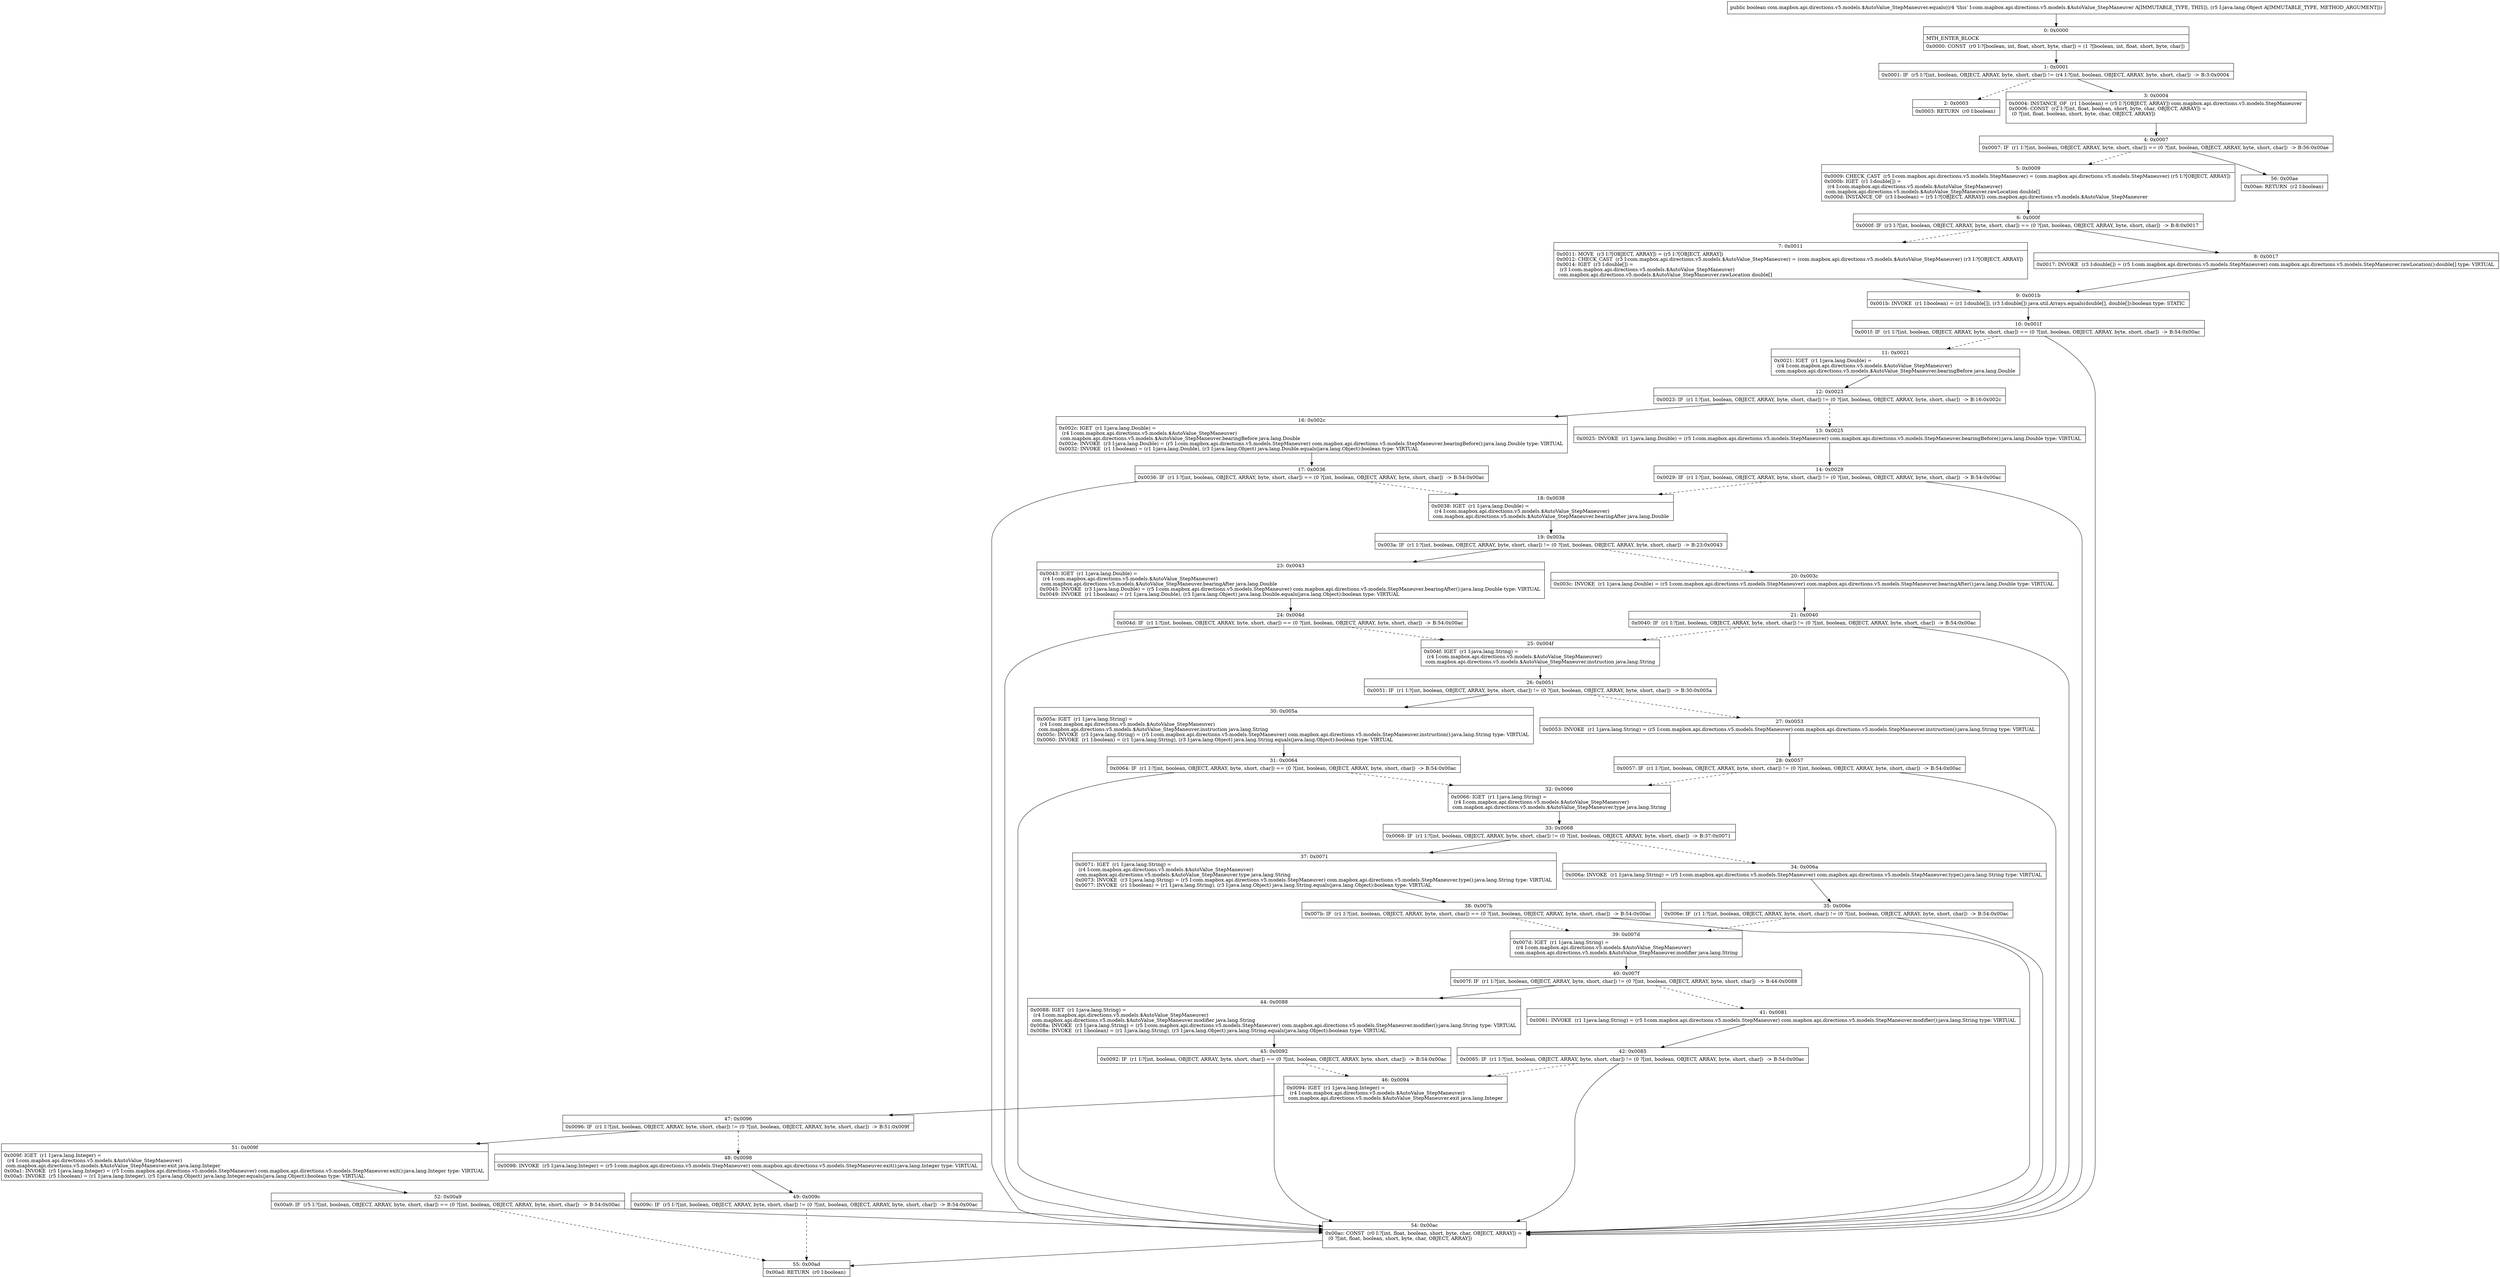 digraph "CFG forcom.mapbox.api.directions.v5.models.$AutoValue_StepManeuver.equals(Ljava\/lang\/Object;)Z" {
Node_0 [shape=record,label="{0\:\ 0x0000|MTH_ENTER_BLOCK\l|0x0000: CONST  (r0 I:?[boolean, int, float, short, byte, char]) = (1 ?[boolean, int, float, short, byte, char]) \l}"];
Node_1 [shape=record,label="{1\:\ 0x0001|0x0001: IF  (r5 I:?[int, boolean, OBJECT, ARRAY, byte, short, char]) != (r4 I:?[int, boolean, OBJECT, ARRAY, byte, short, char])  \-\> B:3:0x0004 \l}"];
Node_2 [shape=record,label="{2\:\ 0x0003|0x0003: RETURN  (r0 I:boolean) \l}"];
Node_3 [shape=record,label="{3\:\ 0x0004|0x0004: INSTANCE_OF  (r1 I:boolean) = (r5 I:?[OBJECT, ARRAY]) com.mapbox.api.directions.v5.models.StepManeuver \l0x0006: CONST  (r2 I:?[int, float, boolean, short, byte, char, OBJECT, ARRAY]) = \l  (0 ?[int, float, boolean, short, byte, char, OBJECT, ARRAY])\l \l}"];
Node_4 [shape=record,label="{4\:\ 0x0007|0x0007: IF  (r1 I:?[int, boolean, OBJECT, ARRAY, byte, short, char]) == (0 ?[int, boolean, OBJECT, ARRAY, byte, short, char])  \-\> B:56:0x00ae \l}"];
Node_5 [shape=record,label="{5\:\ 0x0009|0x0009: CHECK_CAST  (r5 I:com.mapbox.api.directions.v5.models.StepManeuver) = (com.mapbox.api.directions.v5.models.StepManeuver) (r5 I:?[OBJECT, ARRAY]) \l0x000b: IGET  (r1 I:double[]) = \l  (r4 I:com.mapbox.api.directions.v5.models.$AutoValue_StepManeuver)\l com.mapbox.api.directions.v5.models.$AutoValue_StepManeuver.rawLocation double[] \l0x000d: INSTANCE_OF  (r3 I:boolean) = (r5 I:?[OBJECT, ARRAY]) com.mapbox.api.directions.v5.models.$AutoValue_StepManeuver \l}"];
Node_6 [shape=record,label="{6\:\ 0x000f|0x000f: IF  (r3 I:?[int, boolean, OBJECT, ARRAY, byte, short, char]) == (0 ?[int, boolean, OBJECT, ARRAY, byte, short, char])  \-\> B:8:0x0017 \l}"];
Node_7 [shape=record,label="{7\:\ 0x0011|0x0011: MOVE  (r3 I:?[OBJECT, ARRAY]) = (r5 I:?[OBJECT, ARRAY]) \l0x0012: CHECK_CAST  (r3 I:com.mapbox.api.directions.v5.models.$AutoValue_StepManeuver) = (com.mapbox.api.directions.v5.models.$AutoValue_StepManeuver) (r3 I:?[OBJECT, ARRAY]) \l0x0014: IGET  (r3 I:double[]) = \l  (r3 I:com.mapbox.api.directions.v5.models.$AutoValue_StepManeuver)\l com.mapbox.api.directions.v5.models.$AutoValue_StepManeuver.rawLocation double[] \l}"];
Node_8 [shape=record,label="{8\:\ 0x0017|0x0017: INVOKE  (r3 I:double[]) = (r5 I:com.mapbox.api.directions.v5.models.StepManeuver) com.mapbox.api.directions.v5.models.StepManeuver.rawLocation():double[] type: VIRTUAL \l}"];
Node_9 [shape=record,label="{9\:\ 0x001b|0x001b: INVOKE  (r1 I:boolean) = (r1 I:double[]), (r3 I:double[]) java.util.Arrays.equals(double[], double[]):boolean type: STATIC \l}"];
Node_10 [shape=record,label="{10\:\ 0x001f|0x001f: IF  (r1 I:?[int, boolean, OBJECT, ARRAY, byte, short, char]) == (0 ?[int, boolean, OBJECT, ARRAY, byte, short, char])  \-\> B:54:0x00ac \l}"];
Node_11 [shape=record,label="{11\:\ 0x0021|0x0021: IGET  (r1 I:java.lang.Double) = \l  (r4 I:com.mapbox.api.directions.v5.models.$AutoValue_StepManeuver)\l com.mapbox.api.directions.v5.models.$AutoValue_StepManeuver.bearingBefore java.lang.Double \l}"];
Node_12 [shape=record,label="{12\:\ 0x0023|0x0023: IF  (r1 I:?[int, boolean, OBJECT, ARRAY, byte, short, char]) != (0 ?[int, boolean, OBJECT, ARRAY, byte, short, char])  \-\> B:16:0x002c \l}"];
Node_13 [shape=record,label="{13\:\ 0x0025|0x0025: INVOKE  (r1 I:java.lang.Double) = (r5 I:com.mapbox.api.directions.v5.models.StepManeuver) com.mapbox.api.directions.v5.models.StepManeuver.bearingBefore():java.lang.Double type: VIRTUAL \l}"];
Node_14 [shape=record,label="{14\:\ 0x0029|0x0029: IF  (r1 I:?[int, boolean, OBJECT, ARRAY, byte, short, char]) != (0 ?[int, boolean, OBJECT, ARRAY, byte, short, char])  \-\> B:54:0x00ac \l}"];
Node_16 [shape=record,label="{16\:\ 0x002c|0x002c: IGET  (r1 I:java.lang.Double) = \l  (r4 I:com.mapbox.api.directions.v5.models.$AutoValue_StepManeuver)\l com.mapbox.api.directions.v5.models.$AutoValue_StepManeuver.bearingBefore java.lang.Double \l0x002e: INVOKE  (r3 I:java.lang.Double) = (r5 I:com.mapbox.api.directions.v5.models.StepManeuver) com.mapbox.api.directions.v5.models.StepManeuver.bearingBefore():java.lang.Double type: VIRTUAL \l0x0032: INVOKE  (r1 I:boolean) = (r1 I:java.lang.Double), (r3 I:java.lang.Object) java.lang.Double.equals(java.lang.Object):boolean type: VIRTUAL \l}"];
Node_17 [shape=record,label="{17\:\ 0x0036|0x0036: IF  (r1 I:?[int, boolean, OBJECT, ARRAY, byte, short, char]) == (0 ?[int, boolean, OBJECT, ARRAY, byte, short, char])  \-\> B:54:0x00ac \l}"];
Node_18 [shape=record,label="{18\:\ 0x0038|0x0038: IGET  (r1 I:java.lang.Double) = \l  (r4 I:com.mapbox.api.directions.v5.models.$AutoValue_StepManeuver)\l com.mapbox.api.directions.v5.models.$AutoValue_StepManeuver.bearingAfter java.lang.Double \l}"];
Node_19 [shape=record,label="{19\:\ 0x003a|0x003a: IF  (r1 I:?[int, boolean, OBJECT, ARRAY, byte, short, char]) != (0 ?[int, boolean, OBJECT, ARRAY, byte, short, char])  \-\> B:23:0x0043 \l}"];
Node_20 [shape=record,label="{20\:\ 0x003c|0x003c: INVOKE  (r1 I:java.lang.Double) = (r5 I:com.mapbox.api.directions.v5.models.StepManeuver) com.mapbox.api.directions.v5.models.StepManeuver.bearingAfter():java.lang.Double type: VIRTUAL \l}"];
Node_21 [shape=record,label="{21\:\ 0x0040|0x0040: IF  (r1 I:?[int, boolean, OBJECT, ARRAY, byte, short, char]) != (0 ?[int, boolean, OBJECT, ARRAY, byte, short, char])  \-\> B:54:0x00ac \l}"];
Node_23 [shape=record,label="{23\:\ 0x0043|0x0043: IGET  (r1 I:java.lang.Double) = \l  (r4 I:com.mapbox.api.directions.v5.models.$AutoValue_StepManeuver)\l com.mapbox.api.directions.v5.models.$AutoValue_StepManeuver.bearingAfter java.lang.Double \l0x0045: INVOKE  (r3 I:java.lang.Double) = (r5 I:com.mapbox.api.directions.v5.models.StepManeuver) com.mapbox.api.directions.v5.models.StepManeuver.bearingAfter():java.lang.Double type: VIRTUAL \l0x0049: INVOKE  (r1 I:boolean) = (r1 I:java.lang.Double), (r3 I:java.lang.Object) java.lang.Double.equals(java.lang.Object):boolean type: VIRTUAL \l}"];
Node_24 [shape=record,label="{24\:\ 0x004d|0x004d: IF  (r1 I:?[int, boolean, OBJECT, ARRAY, byte, short, char]) == (0 ?[int, boolean, OBJECT, ARRAY, byte, short, char])  \-\> B:54:0x00ac \l}"];
Node_25 [shape=record,label="{25\:\ 0x004f|0x004f: IGET  (r1 I:java.lang.String) = \l  (r4 I:com.mapbox.api.directions.v5.models.$AutoValue_StepManeuver)\l com.mapbox.api.directions.v5.models.$AutoValue_StepManeuver.instruction java.lang.String \l}"];
Node_26 [shape=record,label="{26\:\ 0x0051|0x0051: IF  (r1 I:?[int, boolean, OBJECT, ARRAY, byte, short, char]) != (0 ?[int, boolean, OBJECT, ARRAY, byte, short, char])  \-\> B:30:0x005a \l}"];
Node_27 [shape=record,label="{27\:\ 0x0053|0x0053: INVOKE  (r1 I:java.lang.String) = (r5 I:com.mapbox.api.directions.v5.models.StepManeuver) com.mapbox.api.directions.v5.models.StepManeuver.instruction():java.lang.String type: VIRTUAL \l}"];
Node_28 [shape=record,label="{28\:\ 0x0057|0x0057: IF  (r1 I:?[int, boolean, OBJECT, ARRAY, byte, short, char]) != (0 ?[int, boolean, OBJECT, ARRAY, byte, short, char])  \-\> B:54:0x00ac \l}"];
Node_30 [shape=record,label="{30\:\ 0x005a|0x005a: IGET  (r1 I:java.lang.String) = \l  (r4 I:com.mapbox.api.directions.v5.models.$AutoValue_StepManeuver)\l com.mapbox.api.directions.v5.models.$AutoValue_StepManeuver.instruction java.lang.String \l0x005c: INVOKE  (r3 I:java.lang.String) = (r5 I:com.mapbox.api.directions.v5.models.StepManeuver) com.mapbox.api.directions.v5.models.StepManeuver.instruction():java.lang.String type: VIRTUAL \l0x0060: INVOKE  (r1 I:boolean) = (r1 I:java.lang.String), (r3 I:java.lang.Object) java.lang.String.equals(java.lang.Object):boolean type: VIRTUAL \l}"];
Node_31 [shape=record,label="{31\:\ 0x0064|0x0064: IF  (r1 I:?[int, boolean, OBJECT, ARRAY, byte, short, char]) == (0 ?[int, boolean, OBJECT, ARRAY, byte, short, char])  \-\> B:54:0x00ac \l}"];
Node_32 [shape=record,label="{32\:\ 0x0066|0x0066: IGET  (r1 I:java.lang.String) = \l  (r4 I:com.mapbox.api.directions.v5.models.$AutoValue_StepManeuver)\l com.mapbox.api.directions.v5.models.$AutoValue_StepManeuver.type java.lang.String \l}"];
Node_33 [shape=record,label="{33\:\ 0x0068|0x0068: IF  (r1 I:?[int, boolean, OBJECT, ARRAY, byte, short, char]) != (0 ?[int, boolean, OBJECT, ARRAY, byte, short, char])  \-\> B:37:0x0071 \l}"];
Node_34 [shape=record,label="{34\:\ 0x006a|0x006a: INVOKE  (r1 I:java.lang.String) = (r5 I:com.mapbox.api.directions.v5.models.StepManeuver) com.mapbox.api.directions.v5.models.StepManeuver.type():java.lang.String type: VIRTUAL \l}"];
Node_35 [shape=record,label="{35\:\ 0x006e|0x006e: IF  (r1 I:?[int, boolean, OBJECT, ARRAY, byte, short, char]) != (0 ?[int, boolean, OBJECT, ARRAY, byte, short, char])  \-\> B:54:0x00ac \l}"];
Node_37 [shape=record,label="{37\:\ 0x0071|0x0071: IGET  (r1 I:java.lang.String) = \l  (r4 I:com.mapbox.api.directions.v5.models.$AutoValue_StepManeuver)\l com.mapbox.api.directions.v5.models.$AutoValue_StepManeuver.type java.lang.String \l0x0073: INVOKE  (r3 I:java.lang.String) = (r5 I:com.mapbox.api.directions.v5.models.StepManeuver) com.mapbox.api.directions.v5.models.StepManeuver.type():java.lang.String type: VIRTUAL \l0x0077: INVOKE  (r1 I:boolean) = (r1 I:java.lang.String), (r3 I:java.lang.Object) java.lang.String.equals(java.lang.Object):boolean type: VIRTUAL \l}"];
Node_38 [shape=record,label="{38\:\ 0x007b|0x007b: IF  (r1 I:?[int, boolean, OBJECT, ARRAY, byte, short, char]) == (0 ?[int, boolean, OBJECT, ARRAY, byte, short, char])  \-\> B:54:0x00ac \l}"];
Node_39 [shape=record,label="{39\:\ 0x007d|0x007d: IGET  (r1 I:java.lang.String) = \l  (r4 I:com.mapbox.api.directions.v5.models.$AutoValue_StepManeuver)\l com.mapbox.api.directions.v5.models.$AutoValue_StepManeuver.modifier java.lang.String \l}"];
Node_40 [shape=record,label="{40\:\ 0x007f|0x007f: IF  (r1 I:?[int, boolean, OBJECT, ARRAY, byte, short, char]) != (0 ?[int, boolean, OBJECT, ARRAY, byte, short, char])  \-\> B:44:0x0088 \l}"];
Node_41 [shape=record,label="{41\:\ 0x0081|0x0081: INVOKE  (r1 I:java.lang.String) = (r5 I:com.mapbox.api.directions.v5.models.StepManeuver) com.mapbox.api.directions.v5.models.StepManeuver.modifier():java.lang.String type: VIRTUAL \l}"];
Node_42 [shape=record,label="{42\:\ 0x0085|0x0085: IF  (r1 I:?[int, boolean, OBJECT, ARRAY, byte, short, char]) != (0 ?[int, boolean, OBJECT, ARRAY, byte, short, char])  \-\> B:54:0x00ac \l}"];
Node_44 [shape=record,label="{44\:\ 0x0088|0x0088: IGET  (r1 I:java.lang.String) = \l  (r4 I:com.mapbox.api.directions.v5.models.$AutoValue_StepManeuver)\l com.mapbox.api.directions.v5.models.$AutoValue_StepManeuver.modifier java.lang.String \l0x008a: INVOKE  (r3 I:java.lang.String) = (r5 I:com.mapbox.api.directions.v5.models.StepManeuver) com.mapbox.api.directions.v5.models.StepManeuver.modifier():java.lang.String type: VIRTUAL \l0x008e: INVOKE  (r1 I:boolean) = (r1 I:java.lang.String), (r3 I:java.lang.Object) java.lang.String.equals(java.lang.Object):boolean type: VIRTUAL \l}"];
Node_45 [shape=record,label="{45\:\ 0x0092|0x0092: IF  (r1 I:?[int, boolean, OBJECT, ARRAY, byte, short, char]) == (0 ?[int, boolean, OBJECT, ARRAY, byte, short, char])  \-\> B:54:0x00ac \l}"];
Node_46 [shape=record,label="{46\:\ 0x0094|0x0094: IGET  (r1 I:java.lang.Integer) = \l  (r4 I:com.mapbox.api.directions.v5.models.$AutoValue_StepManeuver)\l com.mapbox.api.directions.v5.models.$AutoValue_StepManeuver.exit java.lang.Integer \l}"];
Node_47 [shape=record,label="{47\:\ 0x0096|0x0096: IF  (r1 I:?[int, boolean, OBJECT, ARRAY, byte, short, char]) != (0 ?[int, boolean, OBJECT, ARRAY, byte, short, char])  \-\> B:51:0x009f \l}"];
Node_48 [shape=record,label="{48\:\ 0x0098|0x0098: INVOKE  (r5 I:java.lang.Integer) = (r5 I:com.mapbox.api.directions.v5.models.StepManeuver) com.mapbox.api.directions.v5.models.StepManeuver.exit():java.lang.Integer type: VIRTUAL \l}"];
Node_49 [shape=record,label="{49\:\ 0x009c|0x009c: IF  (r5 I:?[int, boolean, OBJECT, ARRAY, byte, short, char]) != (0 ?[int, boolean, OBJECT, ARRAY, byte, short, char])  \-\> B:54:0x00ac \l}"];
Node_51 [shape=record,label="{51\:\ 0x009f|0x009f: IGET  (r1 I:java.lang.Integer) = \l  (r4 I:com.mapbox.api.directions.v5.models.$AutoValue_StepManeuver)\l com.mapbox.api.directions.v5.models.$AutoValue_StepManeuver.exit java.lang.Integer \l0x00a1: INVOKE  (r5 I:java.lang.Integer) = (r5 I:com.mapbox.api.directions.v5.models.StepManeuver) com.mapbox.api.directions.v5.models.StepManeuver.exit():java.lang.Integer type: VIRTUAL \l0x00a5: INVOKE  (r5 I:boolean) = (r1 I:java.lang.Integer), (r5 I:java.lang.Object) java.lang.Integer.equals(java.lang.Object):boolean type: VIRTUAL \l}"];
Node_52 [shape=record,label="{52\:\ 0x00a9|0x00a9: IF  (r5 I:?[int, boolean, OBJECT, ARRAY, byte, short, char]) == (0 ?[int, boolean, OBJECT, ARRAY, byte, short, char])  \-\> B:54:0x00ac \l}"];
Node_54 [shape=record,label="{54\:\ 0x00ac|0x00ac: CONST  (r0 I:?[int, float, boolean, short, byte, char, OBJECT, ARRAY]) = \l  (0 ?[int, float, boolean, short, byte, char, OBJECT, ARRAY])\l \l}"];
Node_55 [shape=record,label="{55\:\ 0x00ad|0x00ad: RETURN  (r0 I:boolean) \l}"];
Node_56 [shape=record,label="{56\:\ 0x00ae|0x00ae: RETURN  (r2 I:boolean) \l}"];
MethodNode[shape=record,label="{public boolean com.mapbox.api.directions.v5.models.$AutoValue_StepManeuver.equals((r4 'this' I:com.mapbox.api.directions.v5.models.$AutoValue_StepManeuver A[IMMUTABLE_TYPE, THIS]), (r5 I:java.lang.Object A[IMMUTABLE_TYPE, METHOD_ARGUMENT])) }"];
MethodNode -> Node_0;
Node_0 -> Node_1;
Node_1 -> Node_2[style=dashed];
Node_1 -> Node_3;
Node_3 -> Node_4;
Node_4 -> Node_5[style=dashed];
Node_4 -> Node_56;
Node_5 -> Node_6;
Node_6 -> Node_7[style=dashed];
Node_6 -> Node_8;
Node_7 -> Node_9;
Node_8 -> Node_9;
Node_9 -> Node_10;
Node_10 -> Node_11[style=dashed];
Node_10 -> Node_54;
Node_11 -> Node_12;
Node_12 -> Node_13[style=dashed];
Node_12 -> Node_16;
Node_13 -> Node_14;
Node_14 -> Node_54;
Node_14 -> Node_18[style=dashed];
Node_16 -> Node_17;
Node_17 -> Node_18[style=dashed];
Node_17 -> Node_54;
Node_18 -> Node_19;
Node_19 -> Node_20[style=dashed];
Node_19 -> Node_23;
Node_20 -> Node_21;
Node_21 -> Node_54;
Node_21 -> Node_25[style=dashed];
Node_23 -> Node_24;
Node_24 -> Node_25[style=dashed];
Node_24 -> Node_54;
Node_25 -> Node_26;
Node_26 -> Node_27[style=dashed];
Node_26 -> Node_30;
Node_27 -> Node_28;
Node_28 -> Node_54;
Node_28 -> Node_32[style=dashed];
Node_30 -> Node_31;
Node_31 -> Node_32[style=dashed];
Node_31 -> Node_54;
Node_32 -> Node_33;
Node_33 -> Node_34[style=dashed];
Node_33 -> Node_37;
Node_34 -> Node_35;
Node_35 -> Node_54;
Node_35 -> Node_39[style=dashed];
Node_37 -> Node_38;
Node_38 -> Node_39[style=dashed];
Node_38 -> Node_54;
Node_39 -> Node_40;
Node_40 -> Node_41[style=dashed];
Node_40 -> Node_44;
Node_41 -> Node_42;
Node_42 -> Node_54;
Node_42 -> Node_46[style=dashed];
Node_44 -> Node_45;
Node_45 -> Node_46[style=dashed];
Node_45 -> Node_54;
Node_46 -> Node_47;
Node_47 -> Node_48[style=dashed];
Node_47 -> Node_51;
Node_48 -> Node_49;
Node_49 -> Node_54;
Node_49 -> Node_55[style=dashed];
Node_51 -> Node_52;
Node_52 -> Node_54;
Node_52 -> Node_55[style=dashed];
Node_54 -> Node_55;
}

